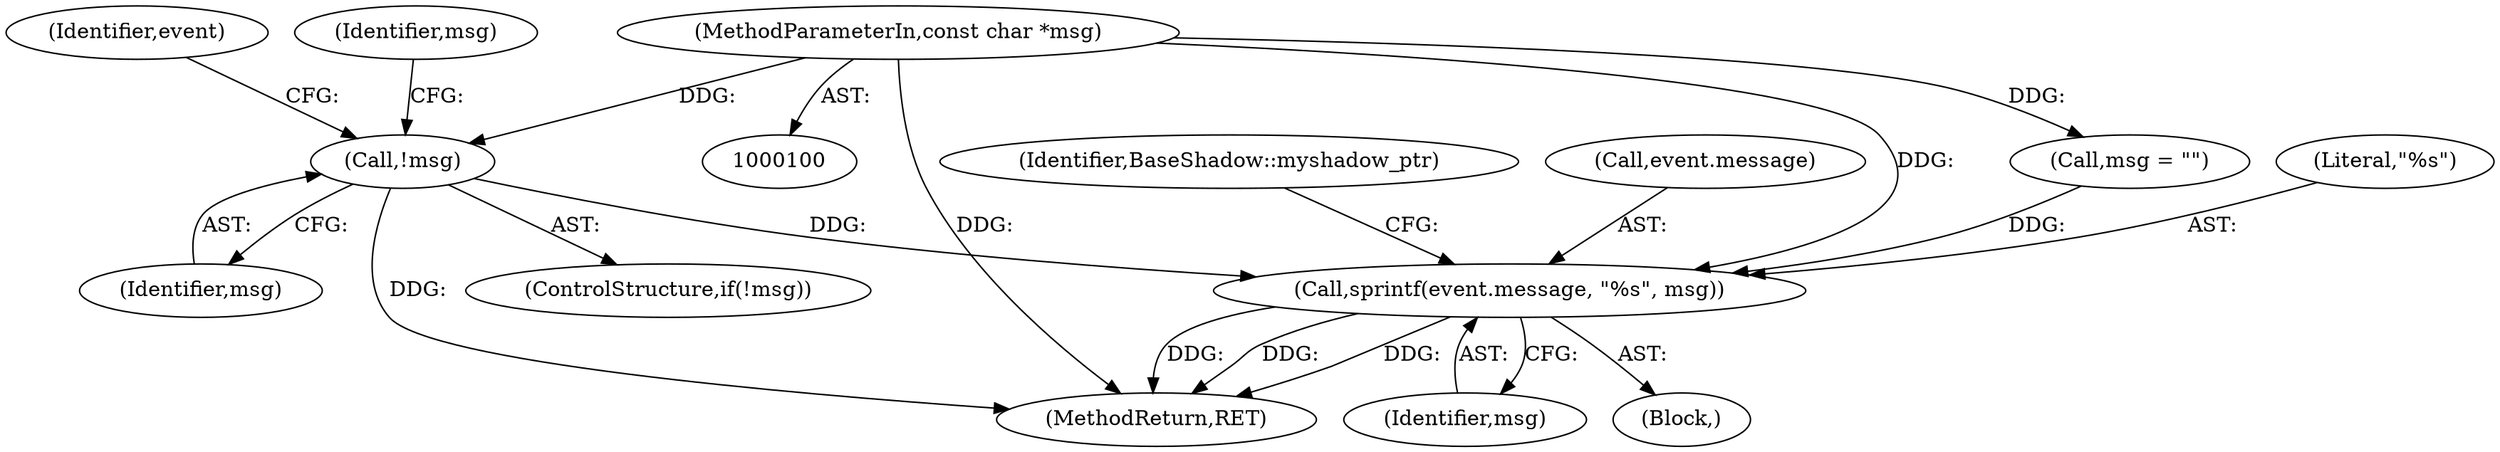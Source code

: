 digraph "0_htcondor_5e5571d1a431eb3c61977b6dd6ec90186ef79867_5@pointer" {
"1000109" [label="(Call,!msg)"];
"1000101" [label="(MethodParameterIn,const char *msg)"];
"1000114" [label="(Call,sprintf(event.message, \"%s\", msg))"];
"1000118" [label="(Literal,\"%s\")"];
"1000102" [label="(Block,)"];
"1000101" [label="(MethodParameterIn,const char *msg)"];
"1000111" [label="(Call,msg = \"\")"];
"1000108" [label="(ControlStructure,if(!msg))"];
"1000110" [label="(Identifier,msg)"];
"1000121" [label="(Identifier,BaseShadow::myshadow_ptr)"];
"1000119" [label="(Identifier,msg)"];
"1000109" [label="(Call,!msg)"];
"1000115" [label="(Call,event.message)"];
"1000177" [label="(MethodReturn,RET)"];
"1000114" [label="(Call,sprintf(event.message, \"%s\", msg))"];
"1000112" [label="(Identifier,msg)"];
"1000116" [label="(Identifier,event)"];
"1000109" -> "1000108"  [label="AST: "];
"1000109" -> "1000110"  [label="CFG: "];
"1000110" -> "1000109"  [label="AST: "];
"1000112" -> "1000109"  [label="CFG: "];
"1000116" -> "1000109"  [label="CFG: "];
"1000109" -> "1000177"  [label="DDG: "];
"1000101" -> "1000109"  [label="DDG: "];
"1000109" -> "1000114"  [label="DDG: "];
"1000101" -> "1000100"  [label="AST: "];
"1000101" -> "1000177"  [label="DDG: "];
"1000101" -> "1000111"  [label="DDG: "];
"1000101" -> "1000114"  [label="DDG: "];
"1000114" -> "1000102"  [label="AST: "];
"1000114" -> "1000119"  [label="CFG: "];
"1000115" -> "1000114"  [label="AST: "];
"1000118" -> "1000114"  [label="AST: "];
"1000119" -> "1000114"  [label="AST: "];
"1000121" -> "1000114"  [label="CFG: "];
"1000114" -> "1000177"  [label="DDG: "];
"1000114" -> "1000177"  [label="DDG: "];
"1000114" -> "1000177"  [label="DDG: "];
"1000111" -> "1000114"  [label="DDG: "];
}
